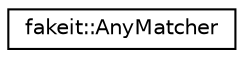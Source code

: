 digraph "Graphical Class Hierarchy"
{
  edge [fontname="Helvetica",fontsize="10",labelfontname="Helvetica",labelfontsize="10"];
  node [fontname="Helvetica",fontsize="10",shape=record];
  rankdir="LR";
  Node1 [label="fakeit::AnyMatcher",height=0.2,width=0.4,color="black", fillcolor="white", style="filled",URL="$d6/d17/structfakeit_1_1AnyMatcher.html"];
}
